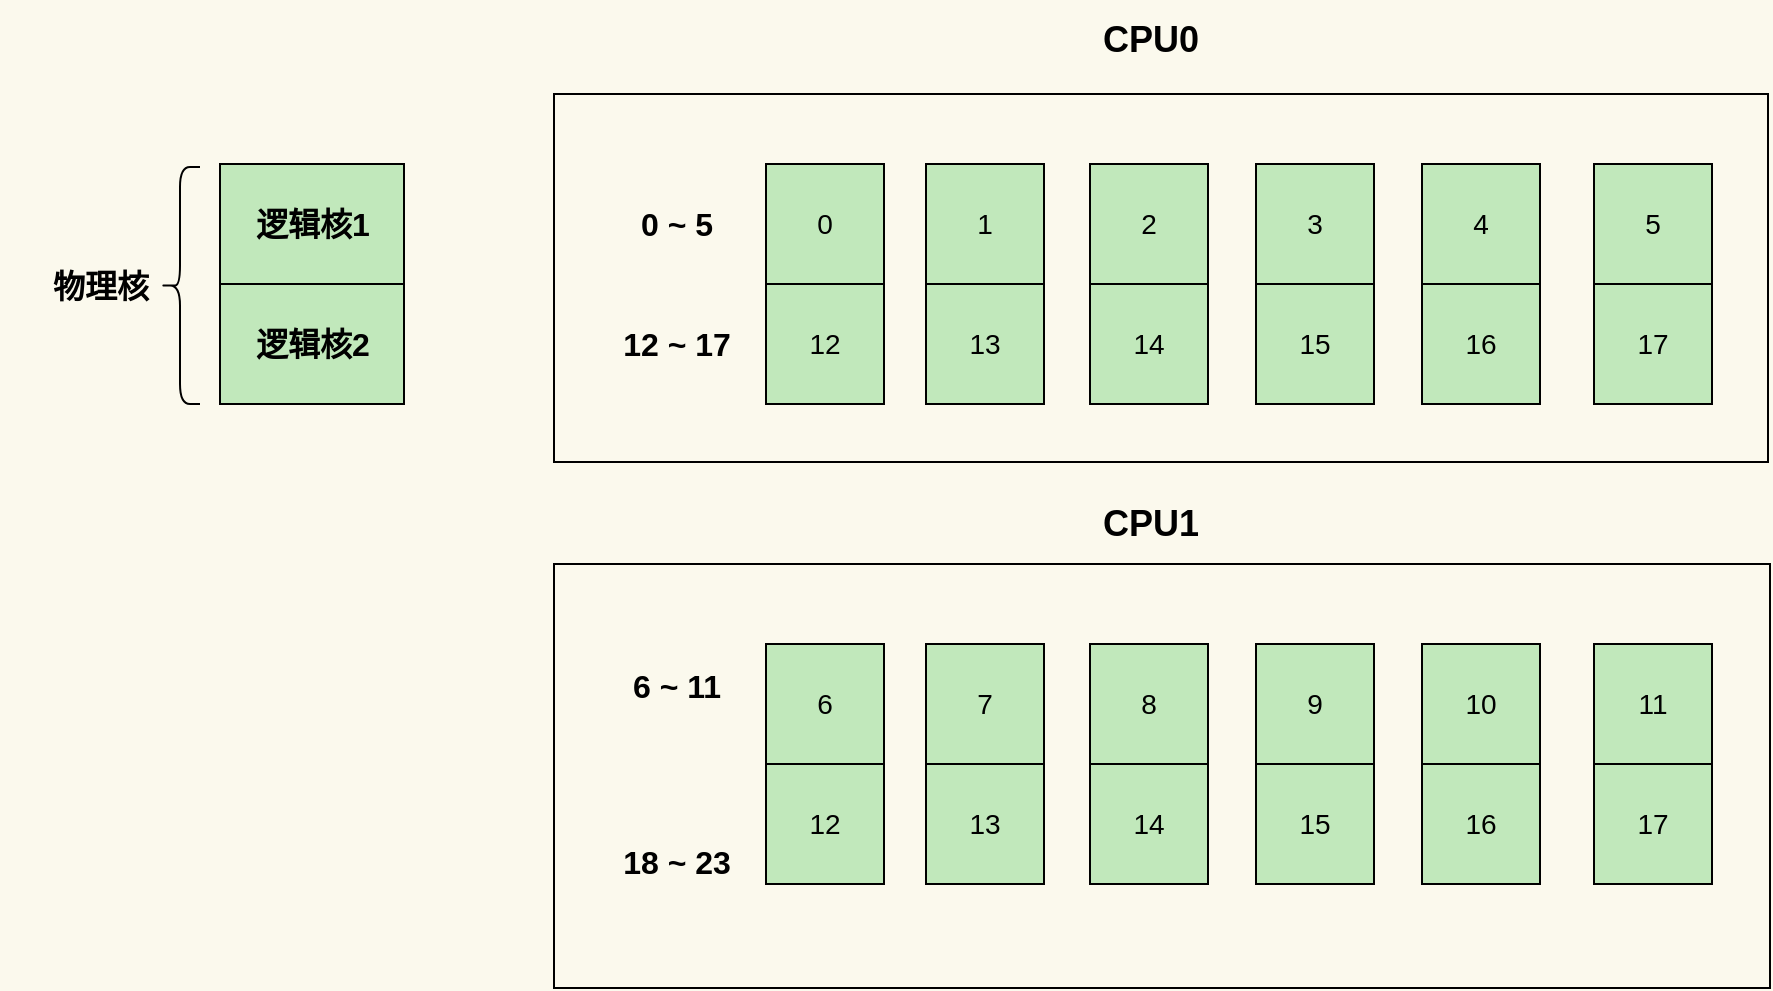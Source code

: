 <mxfile version="18.1.3" type="github">
  <diagram id="f66kul1b2255i0RzbVvP" name="Page-1">
    <mxGraphModel dx="1209" dy="586" grid="0" gridSize="10" guides="1" tooltips="1" connect="1" arrows="1" fold="1" page="1" pageScale="1" pageWidth="1169" pageHeight="827" background="#fbf9ed" math="0" shadow="0">
      <root>
        <mxCell id="0" />
        <mxCell id="1" parent="0" />
        <mxCell id="XmAs8Kr-ci-16DbzXdCF-1" value="" style="rounded=0;whiteSpace=wrap;html=1;gradientColor=none;fillColor=none;" parent="1" vertex="1">
          <mxGeometry x="277" y="286" width="607" height="184" as="geometry" />
        </mxCell>
        <mxCell id="XmAs8Kr-ci-16DbzXdCF-7" value="0" style="rounded=0;whiteSpace=wrap;html=1;fillColor=#c1e8bb;gradientColor=none;fontSize=14;" parent="1" vertex="1">
          <mxGeometry x="383" y="321" width="59" height="60" as="geometry" />
        </mxCell>
        <mxCell id="XmAs8Kr-ci-16DbzXdCF-9" value="1" style="rounded=0;whiteSpace=wrap;html=1;fillColor=#c1e8bb;gradientColor=none;fontSize=14;" parent="1" vertex="1">
          <mxGeometry x="463" y="321" width="59" height="60" as="geometry" />
        </mxCell>
        <mxCell id="XmAs8Kr-ci-16DbzXdCF-15" value="" style="rounded=0;whiteSpace=wrap;html=1;fillColor=#c1e8bb;gradientColor=none;" parent="1" vertex="1">
          <mxGeometry x="110" y="381" width="92" height="60" as="geometry" />
        </mxCell>
        <mxCell id="XmAs8Kr-ci-16DbzXdCF-16" value="" style="shape=curlyBracket;whiteSpace=wrap;html=1;rounded=1;flipH=1;fillColor=#c1e8bb;gradientColor=none;rotation=-180;" parent="1" vertex="1">
          <mxGeometry x="80" y="322.5" width="20" height="118.5" as="geometry" />
        </mxCell>
        <mxCell id="XmAs8Kr-ci-16DbzXdCF-17" value="物理核" style="text;strokeColor=none;fillColor=none;html=1;fontSize=16;fontStyle=1;verticalAlign=middle;align=center;" parent="1" vertex="1">
          <mxGeometry y="361.75" width="100" height="40" as="geometry" />
        </mxCell>
        <mxCell id="XmAs8Kr-ci-16DbzXdCF-21" value="逻辑核2" style="text;strokeColor=none;fillColor=none;html=1;fontSize=16;fontStyle=1;verticalAlign=middle;align=center;" parent="1" vertex="1">
          <mxGeometry x="106" y="391" width="100" height="40" as="geometry" />
        </mxCell>
        <mxCell id="XmAs8Kr-ci-16DbzXdCF-22" value="12" style="rounded=0;whiteSpace=wrap;html=1;fillColor=#c1e8bb;gradientColor=none;fontSize=14;" parent="1" vertex="1">
          <mxGeometry x="383" y="381" width="59" height="60" as="geometry" />
        </mxCell>
        <mxCell id="XmAs8Kr-ci-16DbzXdCF-23" value="13" style="rounded=0;whiteSpace=wrap;html=1;fillColor=#c1e8bb;gradientColor=none;fontSize=14;" parent="1" vertex="1">
          <mxGeometry x="463" y="381" width="59" height="60" as="geometry" />
        </mxCell>
        <mxCell id="XmAs8Kr-ci-16DbzXdCF-28" value="" style="rounded=0;whiteSpace=wrap;html=1;fillColor=#c1e8bb;gradientColor=none;" parent="1" vertex="1">
          <mxGeometry x="110" y="321" width="92" height="60" as="geometry" />
        </mxCell>
        <mxCell id="XmAs8Kr-ci-16DbzXdCF-29" value="逻辑核1" style="text;strokeColor=none;fillColor=none;html=1;fontSize=16;fontStyle=1;verticalAlign=middle;align=center;" parent="1" vertex="1">
          <mxGeometry x="106" y="331" width="100" height="40" as="geometry" />
        </mxCell>
        <mxCell id="roF_orP02ex815MNy9no-1" value="" style="rounded=0;whiteSpace=wrap;html=1;gradientColor=none;fillColor=none;" vertex="1" parent="1">
          <mxGeometry x="277" y="521" width="608" height="212" as="geometry" />
        </mxCell>
        <mxCell id="roF_orP02ex815MNy9no-14" value="0 ~ 5" style="text;strokeColor=none;fillColor=none;html=1;fontSize=16;fontStyle=1;verticalAlign=middle;align=center;" vertex="1" parent="1">
          <mxGeometry x="288" y="331" width="100" height="40" as="geometry" />
        </mxCell>
        <mxCell id="roF_orP02ex815MNy9no-15" value="18 ~ 23" style="text;strokeColor=none;fillColor=none;html=1;fontSize=16;fontStyle=1;verticalAlign=middle;align=center;" vertex="1" parent="1">
          <mxGeometry x="288" y="650" width="100" height="40" as="geometry" />
        </mxCell>
        <mxCell id="roF_orP02ex815MNy9no-16" value="12 ~ 17" style="text;strokeColor=none;fillColor=none;html=1;fontSize=16;fontStyle=1;verticalAlign=middle;align=center;" vertex="1" parent="1">
          <mxGeometry x="288" y="391" width="100" height="40" as="geometry" />
        </mxCell>
        <mxCell id="roF_orP02ex815MNy9no-18" value="6 ~ 11" style="text;strokeColor=none;fillColor=none;html=1;fontSize=16;fontStyle=1;verticalAlign=middle;align=center;" vertex="1" parent="1">
          <mxGeometry x="288" y="562" width="100" height="40" as="geometry" />
        </mxCell>
        <mxCell id="roF_orP02ex815MNy9no-19" value="&lt;font style=&quot;font-size: 18px;&quot;&gt;CPU0&lt;/font&gt;" style="text;strokeColor=none;fillColor=none;html=1;fontSize=16;fontStyle=1;verticalAlign=middle;align=center;" vertex="1" parent="1">
          <mxGeometry x="524.5" y="239" width="100" height="40" as="geometry" />
        </mxCell>
        <mxCell id="roF_orP02ex815MNy9no-20" value="&lt;font style=&quot;font-size: 18px;&quot;&gt;CPU1&lt;/font&gt;" style="text;strokeColor=none;fillColor=none;html=1;fontSize=16;fontStyle=1;verticalAlign=middle;align=center;" vertex="1" parent="1">
          <mxGeometry x="524.5" y="481" width="100" height="40" as="geometry" />
        </mxCell>
        <mxCell id="roF_orP02ex815MNy9no-22" value="2" style="rounded=0;whiteSpace=wrap;html=1;fillColor=#c1e8bb;gradientColor=none;fontSize=14;" vertex="1" parent="1">
          <mxGeometry x="545" y="321" width="59" height="60" as="geometry" />
        </mxCell>
        <mxCell id="roF_orP02ex815MNy9no-23" value="14" style="rounded=0;whiteSpace=wrap;html=1;fillColor=#c1e8bb;gradientColor=none;fontSize=14;" vertex="1" parent="1">
          <mxGeometry x="545" y="381" width="59" height="60" as="geometry" />
        </mxCell>
        <mxCell id="roF_orP02ex815MNy9no-24" value="3" style="rounded=0;whiteSpace=wrap;html=1;fillColor=#c1e8bb;gradientColor=none;fontSize=14;" vertex="1" parent="1">
          <mxGeometry x="628" y="321" width="59" height="60" as="geometry" />
        </mxCell>
        <mxCell id="roF_orP02ex815MNy9no-25" value="15" style="rounded=0;whiteSpace=wrap;html=1;fillColor=#c1e8bb;gradientColor=none;fontSize=14;" vertex="1" parent="1">
          <mxGeometry x="628" y="381" width="59" height="60" as="geometry" />
        </mxCell>
        <mxCell id="roF_orP02ex815MNy9no-26" value="4" style="rounded=0;whiteSpace=wrap;html=1;fillColor=#c1e8bb;gradientColor=none;fontSize=14;" vertex="1" parent="1">
          <mxGeometry x="711" y="321" width="59" height="60" as="geometry" />
        </mxCell>
        <mxCell id="roF_orP02ex815MNy9no-27" value="16" style="rounded=0;whiteSpace=wrap;html=1;fillColor=#c1e8bb;gradientColor=none;fontSize=14;" vertex="1" parent="1">
          <mxGeometry x="711" y="381" width="59" height="60" as="geometry" />
        </mxCell>
        <mxCell id="roF_orP02ex815MNy9no-29" value="5" style="rounded=0;whiteSpace=wrap;html=1;fillColor=#c1e8bb;gradientColor=none;fontSize=14;" vertex="1" parent="1">
          <mxGeometry x="797" y="321" width="59" height="60" as="geometry" />
        </mxCell>
        <mxCell id="roF_orP02ex815MNy9no-30" value="17" style="rounded=0;whiteSpace=wrap;html=1;fillColor=#c1e8bb;gradientColor=none;fontSize=14;" vertex="1" parent="1">
          <mxGeometry x="797" y="381" width="59" height="60" as="geometry" />
        </mxCell>
        <mxCell id="roF_orP02ex815MNy9no-31" value="17" style="rounded=0;whiteSpace=wrap;html=1;fillColor=#c1e8bb;gradientColor=none;fontSize=14;" vertex="1" parent="1">
          <mxGeometry x="797" y="621" width="59" height="60" as="geometry" />
        </mxCell>
        <mxCell id="roF_orP02ex815MNy9no-32" value="6" style="rounded=0;whiteSpace=wrap;html=1;fillColor=#c1e8bb;gradientColor=none;fontSize=14;" vertex="1" parent="1">
          <mxGeometry x="383" y="561" width="59" height="60" as="geometry" />
        </mxCell>
        <mxCell id="roF_orP02ex815MNy9no-33" value="11" style="rounded=0;whiteSpace=wrap;html=1;fillColor=#c1e8bb;gradientColor=none;fontSize=14;" vertex="1" parent="1">
          <mxGeometry x="797" y="561" width="59" height="60" as="geometry" />
        </mxCell>
        <mxCell id="roF_orP02ex815MNy9no-34" value="16" style="rounded=0;whiteSpace=wrap;html=1;fillColor=#c1e8bb;gradientColor=none;fontSize=14;" vertex="1" parent="1">
          <mxGeometry x="711" y="621" width="59" height="60" as="geometry" />
        </mxCell>
        <mxCell id="roF_orP02ex815MNy9no-35" value="15" style="rounded=0;whiteSpace=wrap;html=1;fillColor=#c1e8bb;gradientColor=none;fontSize=14;" vertex="1" parent="1">
          <mxGeometry x="628" y="621" width="59" height="60" as="geometry" />
        </mxCell>
        <mxCell id="roF_orP02ex815MNy9no-36" value="9" style="rounded=0;whiteSpace=wrap;html=1;fillColor=#c1e8bb;gradientColor=none;fontSize=14;" vertex="1" parent="1">
          <mxGeometry x="628" y="561" width="59" height="60" as="geometry" />
        </mxCell>
        <mxCell id="roF_orP02ex815MNy9no-37" value="10" style="rounded=0;whiteSpace=wrap;html=1;fillColor=#c1e8bb;gradientColor=none;fontSize=14;" vertex="1" parent="1">
          <mxGeometry x="711" y="561" width="59" height="60" as="geometry" />
        </mxCell>
        <mxCell id="roF_orP02ex815MNy9no-38" value="8" style="rounded=0;whiteSpace=wrap;html=1;fillColor=#c1e8bb;gradientColor=none;fontSize=14;" vertex="1" parent="1">
          <mxGeometry x="545" y="561" width="59" height="60" as="geometry" />
        </mxCell>
        <mxCell id="roF_orP02ex815MNy9no-39" value="14" style="rounded=0;whiteSpace=wrap;html=1;fillColor=#c1e8bb;gradientColor=none;fontSize=14;" vertex="1" parent="1">
          <mxGeometry x="545" y="621" width="59" height="60" as="geometry" />
        </mxCell>
        <mxCell id="roF_orP02ex815MNy9no-40" value="7" style="rounded=0;whiteSpace=wrap;html=1;fillColor=#c1e8bb;gradientColor=none;fontSize=14;" vertex="1" parent="1">
          <mxGeometry x="463" y="561" width="59" height="60" as="geometry" />
        </mxCell>
        <mxCell id="roF_orP02ex815MNy9no-41" value="13" style="rounded=0;whiteSpace=wrap;html=1;fillColor=#c1e8bb;gradientColor=none;fontSize=14;" vertex="1" parent="1">
          <mxGeometry x="463" y="621" width="59" height="60" as="geometry" />
        </mxCell>
        <mxCell id="roF_orP02ex815MNy9no-42" value="12" style="rounded=0;whiteSpace=wrap;html=1;fillColor=#c1e8bb;gradientColor=none;fontSize=14;" vertex="1" parent="1">
          <mxGeometry x="383" y="621" width="59" height="60" as="geometry" />
        </mxCell>
      </root>
    </mxGraphModel>
  </diagram>
</mxfile>
